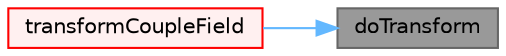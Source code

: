 digraph "doTransform"
{
 // LATEX_PDF_SIZE
  bgcolor="transparent";
  edge [fontname=Helvetica,fontsize=10,labelfontname=Helvetica,labelfontsize=10];
  node [fontname=Helvetica,fontsize=10,shape=box,height=0.2,width=0.4];
  rankdir="RL";
  Node1 [id="Node000001",label="doTransform",height=0.2,width=0.4,color="gray40", fillcolor="grey60", style="filled", fontcolor="black",tooltip=" "];
  Node1 -> Node2 [id="edge1_Node000001_Node000002",dir="back",color="steelblue1",style="solid",tooltip=" "];
  Node2 [id="Node000002",label="transformCoupleField",height=0.2,width=0.4,color="red", fillcolor="#FFF0F0", style="filled",URL="$classFoam_1_1cyclicAMILduInterfaceField.html#af444eb11487cc65c3f7e9f29184aa5bc",tooltip=" "];
}
